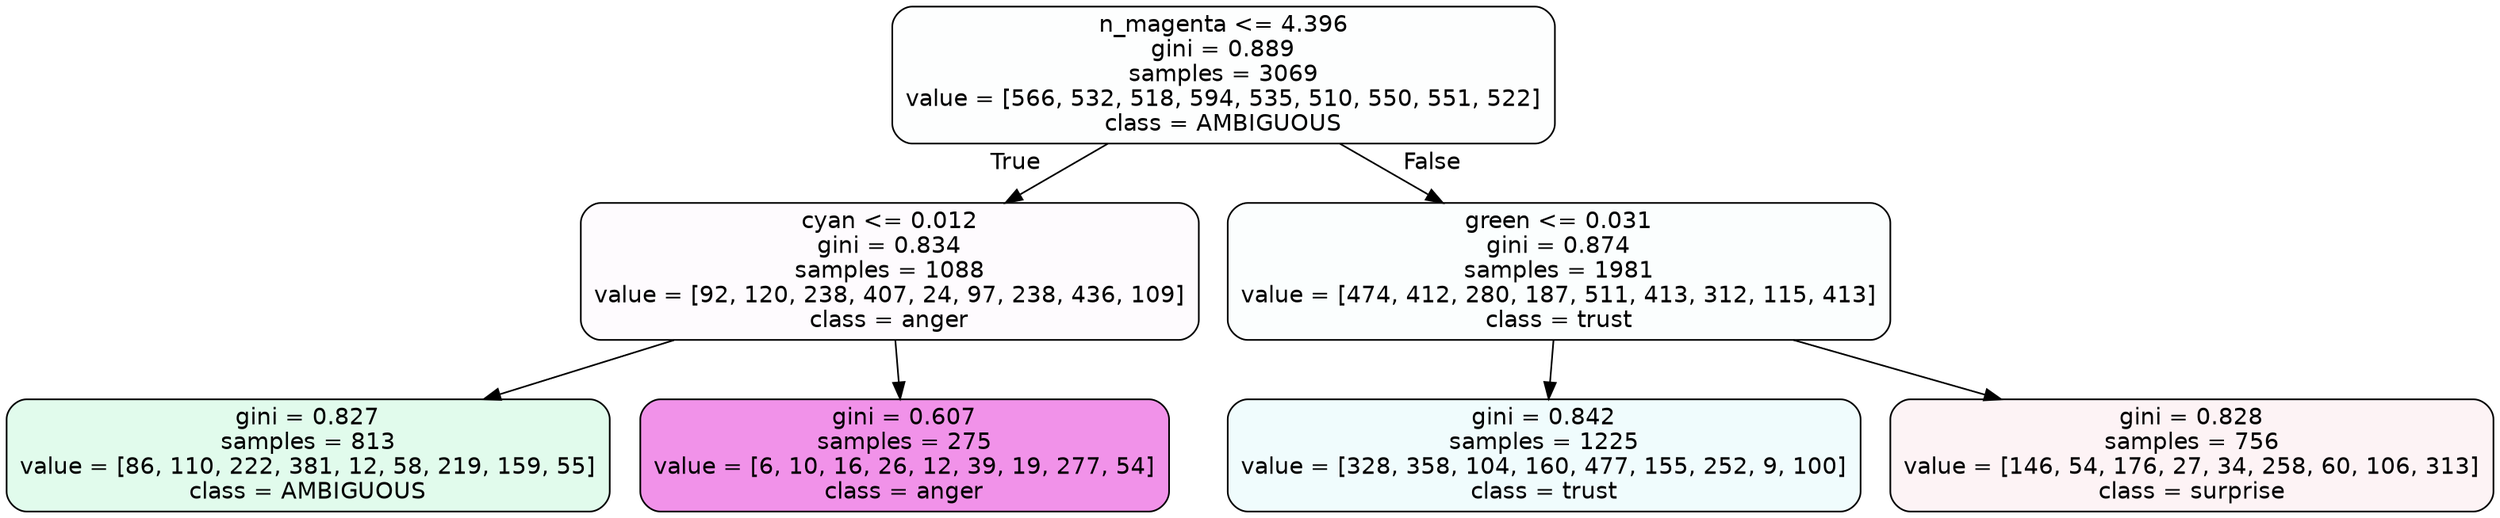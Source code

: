 digraph Tree {
node [shape=box, style="filled, rounded", color="black", fontname=helvetica] ;
edge [fontname=helvetica] ;
0 [label="n_magenta <= 4.396\ngini = 0.889\nsamples = 3069\nvalue = [566, 532, 518, 594, 535, 510, 550, 551, 522]\nclass = AMBIGUOUS", fillcolor="#39e58102"] ;
1 [label="cyan <= 0.012\ngini = 0.834\nsamples = 1088\nvalue = [92, 120, 238, 407, 24, 97, 238, 436, 109]\nclass = anger", fillcolor="#e539d705"] ;
0 -> 1 [labeldistance=2.5, labelangle=45, headlabel="True"] ;
2 [label="gini = 0.827\nsamples = 813\nvalue = [86, 110, 222, 381, 12, 58, 219, 159, 55]\nclass = AMBIGUOUS", fillcolor="#39e58126"] ;
1 -> 2 ;
3 [label="gini = 0.607\nsamples = 275\nvalue = [6, 10, 16, 26, 12, 39, 19, 277, 54]\nclass = anger", fillcolor="#e539d78c"] ;
1 -> 3 ;
4 [label="green <= 0.031\ngini = 0.874\nsamples = 1981\nvalue = [474, 412, 280, 187, 511, 413, 312, 115, 413]\nclass = trust", fillcolor="#39d7e504"] ;
0 -> 4 [labeldistance=2.5, labelangle=-45, headlabel="False"] ;
5 [label="gini = 0.842\nsamples = 1225\nvalue = [328, 358, 104, 160, 477, 155, 252, 9, 100]\nclass = trust", fillcolor="#39d7e513"] ;
4 -> 5 ;
6 [label="gini = 0.828\nsamples = 756\nvalue = [146, 54, 176, 27, 34, 258, 60, 106, 313]\nclass = surprise", fillcolor="#e539640f"] ;
4 -> 6 ;
}